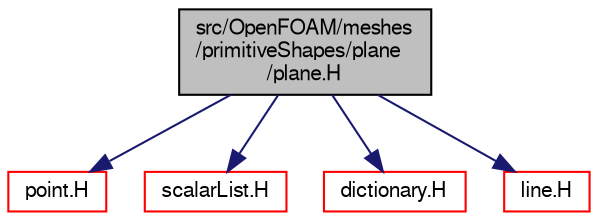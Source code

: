 digraph "src/OpenFOAM/meshes/primitiveShapes/plane/plane.H"
{
  bgcolor="transparent";
  edge [fontname="FreeSans",fontsize="10",labelfontname="FreeSans",labelfontsize="10"];
  node [fontname="FreeSans",fontsize="10",shape=record];
  Node0 [label="src/OpenFOAM/meshes\l/primitiveShapes/plane\l/plane.H",height=0.2,width=0.4,color="black", fillcolor="grey75", style="filled", fontcolor="black"];
  Node0 -> Node1 [color="midnightblue",fontsize="10",style="solid",fontname="FreeSans"];
  Node1 [label="point.H",height=0.2,width=0.4,color="red",URL="$a12059.html"];
  Node0 -> Node47 [color="midnightblue",fontsize="10",style="solid",fontname="FreeSans"];
  Node47 [label="scalarList.H",height=0.2,width=0.4,color="red",URL="$a12521.html"];
  Node0 -> Node58 [color="midnightblue",fontsize="10",style="solid",fontname="FreeSans"];
  Node58 [label="dictionary.H",height=0.2,width=0.4,color="red",URL="$a08804.html"];
  Node0 -> Node82 [color="midnightblue",fontsize="10",style="solid",fontname="FreeSans"];
  Node82 [label="line.H",height=0.2,width=0.4,color="red",URL="$a12014.html"];
}

